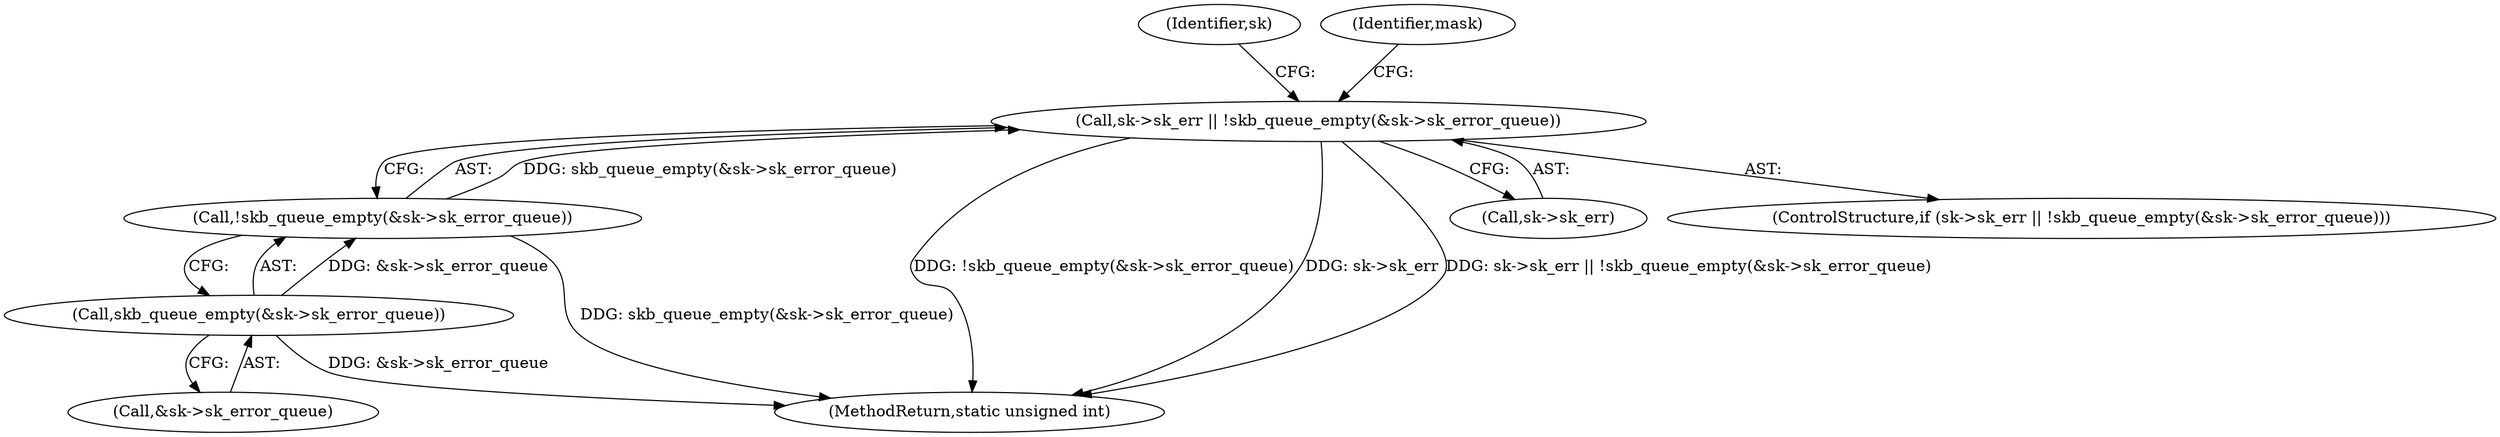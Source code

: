 digraph "0_linux_7d267278a9ece963d77eefec61630223fce08c6c_1@pointer" {
"1000128" [label="(Call,sk->sk_err || !skb_queue_empty(&sk->sk_error_queue))"];
"1000132" [label="(Call,!skb_queue_empty(&sk->sk_error_queue))"];
"1000133" [label="(Call,skb_queue_empty(&sk->sk_error_queue))"];
"1000132" [label="(Call,!skb_queue_empty(&sk->sk_error_queue))"];
"1000270" [label="(MethodReturn,static unsigned int)"];
"1000133" [label="(Call,skb_queue_empty(&sk->sk_error_queue))"];
"1000151" [label="(Identifier,sk)"];
"1000128" [label="(Call,sk->sk_err || !skb_queue_empty(&sk->sk_error_queue))"];
"1000129" [label="(Call,sk->sk_err)"];
"1000139" [label="(Identifier,mask)"];
"1000134" [label="(Call,&sk->sk_error_queue)"];
"1000127" [label="(ControlStructure,if (sk->sk_err || !skb_queue_empty(&sk->sk_error_queue)))"];
"1000128" -> "1000127"  [label="AST: "];
"1000128" -> "1000129"  [label="CFG: "];
"1000128" -> "1000132"  [label="CFG: "];
"1000129" -> "1000128"  [label="AST: "];
"1000132" -> "1000128"  [label="AST: "];
"1000139" -> "1000128"  [label="CFG: "];
"1000151" -> "1000128"  [label="CFG: "];
"1000128" -> "1000270"  [label="DDG: !skb_queue_empty(&sk->sk_error_queue)"];
"1000128" -> "1000270"  [label="DDG: sk->sk_err"];
"1000128" -> "1000270"  [label="DDG: sk->sk_err || !skb_queue_empty(&sk->sk_error_queue)"];
"1000132" -> "1000128"  [label="DDG: skb_queue_empty(&sk->sk_error_queue)"];
"1000132" -> "1000133"  [label="CFG: "];
"1000133" -> "1000132"  [label="AST: "];
"1000132" -> "1000270"  [label="DDG: skb_queue_empty(&sk->sk_error_queue)"];
"1000133" -> "1000132"  [label="DDG: &sk->sk_error_queue"];
"1000133" -> "1000134"  [label="CFG: "];
"1000134" -> "1000133"  [label="AST: "];
"1000133" -> "1000270"  [label="DDG: &sk->sk_error_queue"];
}
